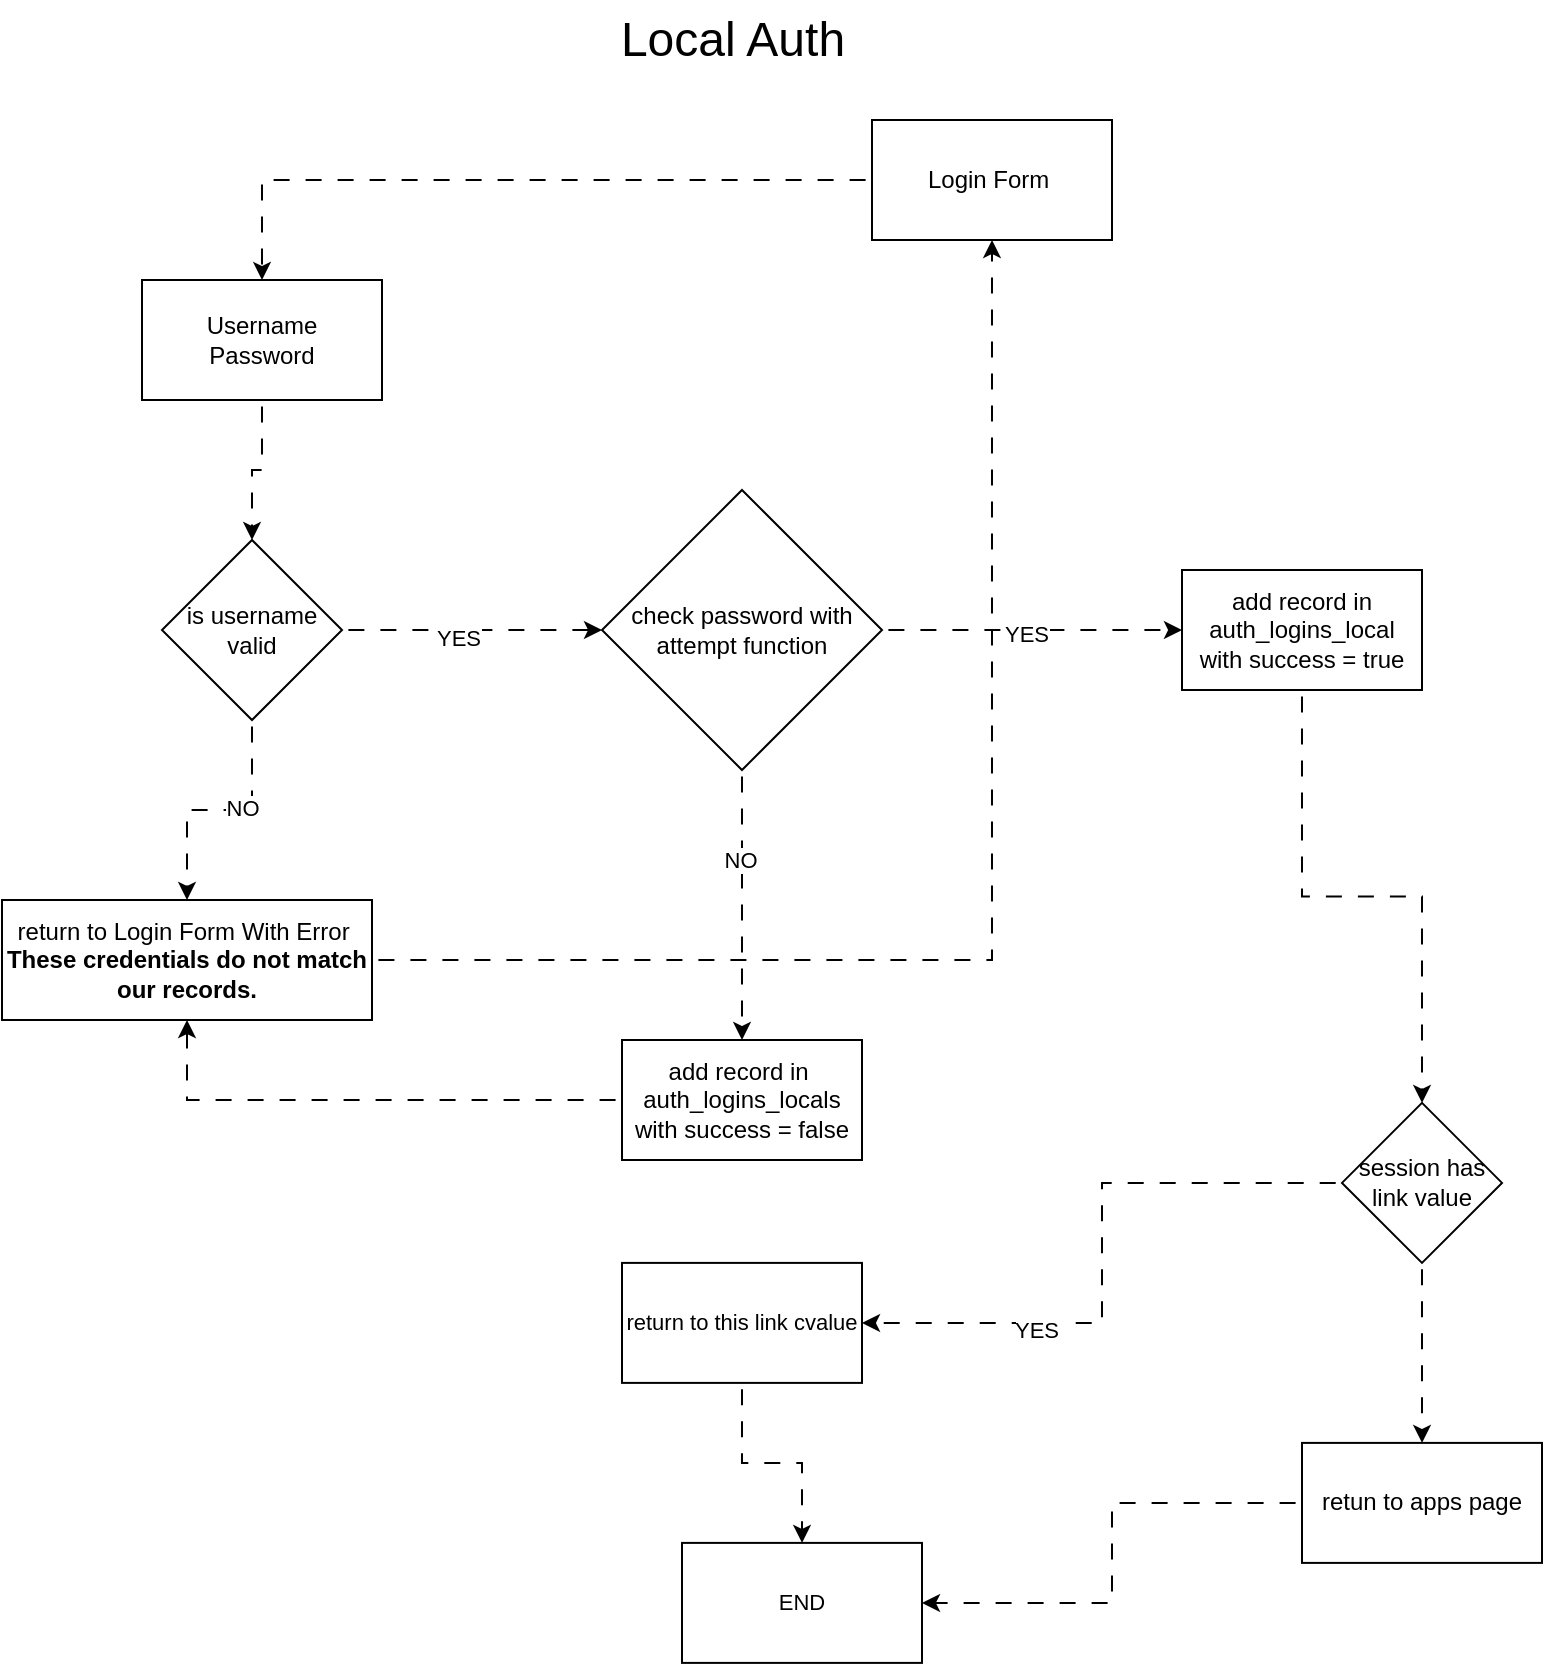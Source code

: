 <mxfile version="24.5.3" type="device" pages="2">
  <diagram id="R2lEEEUBdFMjLlhIrx00" name="Local">
    <mxGraphModel dx="1050" dy="621" grid="1" gridSize="10" guides="1" tooltips="1" connect="1" arrows="1" fold="1" page="1" pageScale="1" pageWidth="850" pageHeight="1100" math="0" shadow="0" extFonts="Permanent Marker^https://fonts.googleapis.com/css?family=Permanent+Marker">
      <root>
        <mxCell id="0" />
        <mxCell id="1" parent="0" />
        <mxCell id="ErzF--s1Le9E3Yfwoh1e-1" value="&lt;font style=&quot;font-size: 24px;&quot;&gt;Local Auth&lt;/font&gt;" style="text;html=1;align=center;verticalAlign=middle;resizable=0;points=[];autosize=1;strokeColor=none;fillColor=none;" parent="1" vertex="1">
          <mxGeometry x="355" y="10" width="140" height="40" as="geometry" />
        </mxCell>
        <mxCell id="ErzF--s1Le9E3Yfwoh1e-4" value="" style="edgeStyle=orthogonalEdgeStyle;rounded=0;orthogonalLoop=1;jettySize=auto;html=1;flowAnimation=1;" parent="1" source="ErzF--s1Le9E3Yfwoh1e-2" target="ErzF--s1Le9E3Yfwoh1e-3" edge="1">
          <mxGeometry relative="1" as="geometry" />
        </mxCell>
        <mxCell id="ErzF--s1Le9E3Yfwoh1e-2" value="Login Form&amp;nbsp;" style="rounded=0;whiteSpace=wrap;html=1;" parent="1" vertex="1">
          <mxGeometry x="495" y="70" width="120" height="60" as="geometry" />
        </mxCell>
        <mxCell id="ErzF--s1Le9E3Yfwoh1e-6" value="" style="edgeStyle=orthogonalEdgeStyle;rounded=0;orthogonalLoop=1;jettySize=auto;html=1;flowAnimation=1;" parent="1" source="ErzF--s1Le9E3Yfwoh1e-3" target="ErzF--s1Le9E3Yfwoh1e-5" edge="1">
          <mxGeometry relative="1" as="geometry" />
        </mxCell>
        <mxCell id="ErzF--s1Le9E3Yfwoh1e-3" value="Username&lt;br&gt;Password" style="rounded=0;whiteSpace=wrap;html=1;" parent="1" vertex="1">
          <mxGeometry x="130" y="150" width="120" height="60" as="geometry" />
        </mxCell>
        <mxCell id="ErzF--s1Le9E3Yfwoh1e-11" value="" style="edgeStyle=orthogonalEdgeStyle;rounded=0;orthogonalLoop=1;jettySize=auto;html=1;flowAnimation=1;" parent="1" source="ErzF--s1Le9E3Yfwoh1e-5" target="ErzF--s1Le9E3Yfwoh1e-10" edge="1">
          <mxGeometry relative="1" as="geometry" />
        </mxCell>
        <mxCell id="ErzF--s1Le9E3Yfwoh1e-13" value="YES" style="edgeLabel;html=1;align=center;verticalAlign=middle;resizable=0;points=[];fontFamily=Helvetica;fontSize=11;fontColor=default;labelBackgroundColor=default;" parent="ErzF--s1Le9E3Yfwoh1e-11" vertex="1" connectable="0">
          <mxGeometry x="-0.105" y="-4" relative="1" as="geometry">
            <mxPoint as="offset" />
          </mxGeometry>
        </mxCell>
        <mxCell id="ErzF--s1Le9E3Yfwoh1e-15" value="" style="edgeStyle=orthogonalEdgeStyle;rounded=0;orthogonalLoop=1;jettySize=auto;html=1;strokeColor=default;align=center;verticalAlign=middle;fontFamily=Helvetica;fontSize=11;fontColor=default;labelBackgroundColor=default;endArrow=classic;flowAnimation=1;" parent="1" source="ErzF--s1Le9E3Yfwoh1e-5" target="ErzF--s1Le9E3Yfwoh1e-14" edge="1">
          <mxGeometry relative="1" as="geometry" />
        </mxCell>
        <mxCell id="ErzF--s1Le9E3Yfwoh1e-16" value="NO" style="edgeLabel;html=1;align=center;verticalAlign=middle;resizable=0;points=[];fontFamily=Helvetica;fontSize=11;fontColor=default;labelBackgroundColor=default;" parent="ErzF--s1Le9E3Yfwoh1e-15" vertex="1" connectable="0">
          <mxGeometry x="-0.182" y="-1" relative="1" as="geometry">
            <mxPoint as="offset" />
          </mxGeometry>
        </mxCell>
        <mxCell id="ErzF--s1Le9E3Yfwoh1e-5" value="is username valid" style="rhombus;whiteSpace=wrap;html=1;rounded=0;" parent="1" vertex="1">
          <mxGeometry x="140" y="280" width="90" height="90" as="geometry" />
        </mxCell>
        <mxCell id="ErzF--s1Le9E3Yfwoh1e-19" value="" style="edgeStyle=orthogonalEdgeStyle;rounded=0;orthogonalLoop=1;jettySize=auto;html=1;strokeColor=default;align=center;verticalAlign=middle;fontFamily=Helvetica;fontSize=11;fontColor=default;labelBackgroundColor=default;endArrow=classic;flowAnimation=1;" parent="1" source="ErzF--s1Le9E3Yfwoh1e-10" target="ErzF--s1Le9E3Yfwoh1e-18" edge="1">
          <mxGeometry relative="1" as="geometry" />
        </mxCell>
        <mxCell id="ErzF--s1Le9E3Yfwoh1e-20" value="NO" style="edgeLabel;html=1;align=center;verticalAlign=middle;resizable=0;points=[];fontFamily=Helvetica;fontSize=11;fontColor=default;labelBackgroundColor=default;" parent="ErzF--s1Le9E3Yfwoh1e-19" vertex="1" connectable="0">
          <mxGeometry x="-0.337" y="-1" relative="1" as="geometry">
            <mxPoint as="offset" />
          </mxGeometry>
        </mxCell>
        <mxCell id="ErzF--s1Le9E3Yfwoh1e-24" value="" style="edgeStyle=orthogonalEdgeStyle;rounded=0;orthogonalLoop=1;jettySize=auto;html=1;strokeColor=default;align=center;verticalAlign=middle;fontFamily=Helvetica;fontSize=11;fontColor=default;labelBackgroundColor=default;endArrow=classic;flowAnimation=1;" parent="1" source="ErzF--s1Le9E3Yfwoh1e-10" target="ErzF--s1Le9E3Yfwoh1e-23" edge="1">
          <mxGeometry relative="1" as="geometry" />
        </mxCell>
        <mxCell id="ErzF--s1Le9E3Yfwoh1e-25" value="YES" style="edgeLabel;html=1;align=center;verticalAlign=middle;resizable=0;points=[];fontFamily=Helvetica;fontSize=11;fontColor=default;labelBackgroundColor=default;" parent="ErzF--s1Le9E3Yfwoh1e-24" vertex="1" connectable="0">
          <mxGeometry x="-0.045" y="-2" relative="1" as="geometry">
            <mxPoint as="offset" />
          </mxGeometry>
        </mxCell>
        <mxCell id="ErzF--s1Le9E3Yfwoh1e-10" value="check password with attempt function" style="rhombus;whiteSpace=wrap;html=1;rounded=0;" parent="1" vertex="1">
          <mxGeometry x="360" y="255" width="140" height="140" as="geometry" />
        </mxCell>
        <mxCell id="ErzF--s1Le9E3Yfwoh1e-17" style="edgeStyle=orthogonalEdgeStyle;rounded=0;orthogonalLoop=1;jettySize=auto;html=1;entryX=0.5;entryY=1;entryDx=0;entryDy=0;strokeColor=default;align=center;verticalAlign=middle;fontFamily=Helvetica;fontSize=11;fontColor=default;labelBackgroundColor=default;endArrow=classic;flowAnimation=1;" parent="1" source="ErzF--s1Le9E3Yfwoh1e-14" target="ErzF--s1Le9E3Yfwoh1e-2" edge="1">
          <mxGeometry relative="1" as="geometry" />
        </mxCell>
        <mxCell id="ErzF--s1Le9E3Yfwoh1e-14" value="return to Login Form With Error&amp;nbsp;&lt;br&gt;&lt;b&gt;These credentials do not match our records.&lt;/b&gt;&lt;br&gt;                    " style="whiteSpace=wrap;html=1;rounded=0;" parent="1" vertex="1">
          <mxGeometry x="60" y="460" width="185" height="60" as="geometry" />
        </mxCell>
        <mxCell id="ErzF--s1Le9E3Yfwoh1e-39" style="edgeStyle=orthogonalEdgeStyle;rounded=0;orthogonalLoop=1;jettySize=auto;html=1;entryX=0.5;entryY=1;entryDx=0;entryDy=0;strokeColor=default;align=center;verticalAlign=middle;fontFamily=Helvetica;fontSize=11;fontColor=default;labelBackgroundColor=default;endArrow=classic;flowAnimation=1;" parent="1" source="ErzF--s1Le9E3Yfwoh1e-18" target="ErzF--s1Le9E3Yfwoh1e-14" edge="1">
          <mxGeometry relative="1" as="geometry" />
        </mxCell>
        <mxCell id="ErzF--s1Le9E3Yfwoh1e-18" value="add record in&amp;nbsp;&lt;br&gt;auth_logins_locals&lt;br&gt;with success = false" style="whiteSpace=wrap;html=1;rounded=0;" parent="1" vertex="1">
          <mxGeometry x="370" y="530" width="120" height="60" as="geometry" />
        </mxCell>
        <mxCell id="ErzF--s1Le9E3Yfwoh1e-27" value="" style="edgeStyle=orthogonalEdgeStyle;rounded=0;orthogonalLoop=1;jettySize=auto;html=1;strokeColor=default;align=center;verticalAlign=middle;fontFamily=Helvetica;fontSize=11;fontColor=default;labelBackgroundColor=default;endArrow=classic;flowAnimation=1;" parent="1" source="ErzF--s1Le9E3Yfwoh1e-23" target="ErzF--s1Le9E3Yfwoh1e-26" edge="1">
          <mxGeometry relative="1" as="geometry" />
        </mxCell>
        <mxCell id="ErzF--s1Le9E3Yfwoh1e-23" value="add record in&lt;br&gt;auth_logins_local&lt;br&gt;with success = true" style="whiteSpace=wrap;html=1;rounded=0;" parent="1" vertex="1">
          <mxGeometry x="650" y="295" width="120" height="60" as="geometry" />
        </mxCell>
        <mxCell id="ErzF--s1Le9E3Yfwoh1e-30" value="" style="edgeStyle=orthogonalEdgeStyle;rounded=0;orthogonalLoop=1;jettySize=auto;html=1;strokeColor=default;align=center;verticalAlign=middle;fontFamily=Helvetica;fontSize=11;fontColor=default;labelBackgroundColor=default;endArrow=classic;flowAnimation=1;" parent="1" source="ErzF--s1Le9E3Yfwoh1e-26" target="ErzF--s1Le9E3Yfwoh1e-29" edge="1">
          <mxGeometry relative="1" as="geometry" />
        </mxCell>
        <mxCell id="ErzF--s1Le9E3Yfwoh1e-31" value="YES" style="edgeLabel;html=1;align=center;verticalAlign=middle;resizable=0;points=[];fontFamily=Helvetica;fontSize=11;fontColor=default;labelBackgroundColor=default;" parent="ErzF--s1Le9E3Yfwoh1e-30" vertex="1" connectable="0">
          <mxGeometry x="0.438" y="3" relative="1" as="geometry">
            <mxPoint as="offset" />
          </mxGeometry>
        </mxCell>
        <mxCell id="ErzF--s1Le9E3Yfwoh1e-33" value="" style="edgeStyle=orthogonalEdgeStyle;rounded=0;orthogonalLoop=1;jettySize=auto;html=1;strokeColor=default;align=center;verticalAlign=middle;fontFamily=Helvetica;fontSize=11;fontColor=default;labelBackgroundColor=default;endArrow=classic;flowAnimation=1;" parent="1" source="ErzF--s1Le9E3Yfwoh1e-26" target="ErzF--s1Le9E3Yfwoh1e-32" edge="1">
          <mxGeometry relative="1" as="geometry" />
        </mxCell>
        <mxCell id="ErzF--s1Le9E3Yfwoh1e-26" value="session has&lt;br&gt;link value" style="rhombus;whiteSpace=wrap;html=1;rounded=0;" parent="1" vertex="1">
          <mxGeometry x="730" y="561.45" width="80" height="80" as="geometry" />
        </mxCell>
        <mxCell id="ErzF--s1Le9E3Yfwoh1e-35" value="" style="edgeStyle=orthogonalEdgeStyle;rounded=0;orthogonalLoop=1;jettySize=auto;html=1;strokeColor=default;align=center;verticalAlign=middle;fontFamily=Helvetica;fontSize=11;fontColor=default;labelBackgroundColor=default;endArrow=classic;flowAnimation=1;" parent="1" source="ErzF--s1Le9E3Yfwoh1e-29" target="ErzF--s1Le9E3Yfwoh1e-34" edge="1">
          <mxGeometry relative="1" as="geometry" />
        </mxCell>
        <mxCell id="ErzF--s1Le9E3Yfwoh1e-29" value="return to this link cvalue" style="whiteSpace=wrap;html=1;rounded=0;fontFamily=Helvetica;fontSize=11;fontColor=default;labelBackgroundColor=default;" parent="1" vertex="1">
          <mxGeometry x="370" y="641.45" width="120" height="60" as="geometry" />
        </mxCell>
        <mxCell id="ErzF--s1Le9E3Yfwoh1e-36" style="edgeStyle=orthogonalEdgeStyle;rounded=0;orthogonalLoop=1;jettySize=auto;html=1;entryX=1;entryY=0.5;entryDx=0;entryDy=0;strokeColor=default;align=center;verticalAlign=middle;fontFamily=Helvetica;fontSize=11;fontColor=default;labelBackgroundColor=default;endArrow=classic;flowAnimation=1;" parent="1" source="ErzF--s1Le9E3Yfwoh1e-32" target="ErzF--s1Le9E3Yfwoh1e-34" edge="1">
          <mxGeometry relative="1" as="geometry" />
        </mxCell>
        <mxCell id="ErzF--s1Le9E3Yfwoh1e-32" value="retun to apps page" style="whiteSpace=wrap;html=1;rounded=0;" parent="1" vertex="1">
          <mxGeometry x="710" y="731.45" width="120" height="60" as="geometry" />
        </mxCell>
        <mxCell id="ErzF--s1Le9E3Yfwoh1e-34" value="END" style="whiteSpace=wrap;html=1;fontSize=11;rounded=0;labelBackgroundColor=default;" parent="1" vertex="1">
          <mxGeometry x="400" y="781.45" width="120" height="60" as="geometry" />
        </mxCell>
      </root>
    </mxGraphModel>
  </diagram>
  <diagram name="azure" id="uHbzLL5evxZoViQEbCkz">
    <mxGraphModel dx="819" dy="478" grid="1" gridSize="10" guides="1" tooltips="1" connect="1" arrows="1" fold="1" page="1" pageScale="1" pageWidth="850" pageHeight="1100" math="0" shadow="0" extFonts="Permanent Marker^https://fonts.googleapis.com/css?family=Permanent+Marker">
      <root>
        <mxCell id="zIA7YQJGB7_FYNTFs--7-0" />
        <mxCell id="zIA7YQJGB7_FYNTFs--7-1" parent="zIA7YQJGB7_FYNTFs--7-0" />
        <mxCell id="zIA7YQJGB7_FYNTFs--7-2" value="&lt;font style=&quot;font-size: 24px;&quot;&gt;Azure AD Auth&lt;/font&gt;" style="text;html=1;align=center;verticalAlign=middle;resizable=0;points=[];autosize=1;strokeColor=none;fillColor=none;" parent="zIA7YQJGB7_FYNTFs--7-1" vertex="1">
          <mxGeometry x="335" y="10" width="180" height="40" as="geometry" />
        </mxCell>
        <mxCell id="zIA7YQJGB7_FYNTFs--7-3" value="" style="edgeStyle=orthogonalEdgeStyle;rounded=0;orthogonalLoop=1;jettySize=auto;html=1;flowAnimation=1;" parent="zIA7YQJGB7_FYNTFs--7-1" source="zIA7YQJGB7_FYNTFs--7-4" target="zIA7YQJGB7_FYNTFs--7-6" edge="1">
          <mxGeometry relative="1" as="geometry" />
        </mxCell>
        <mxCell id="zIA7YQJGB7_FYNTFs--7-4" value="Login Form&amp;nbsp;" style="rounded=0;whiteSpace=wrap;html=1;" parent="zIA7YQJGB7_FYNTFs--7-1" vertex="1">
          <mxGeometry x="410.01" y="80" width="120" height="60" as="geometry" />
        </mxCell>
        <mxCell id="i0iJgGUvQoBmdhlnmH__-3" value="" style="edgeStyle=orthogonalEdgeStyle;rounded=0;orthogonalLoop=1;jettySize=auto;html=1;strokeColor=default;align=center;verticalAlign=middle;fontFamily=Helvetica;fontSize=11;fontColor=default;labelBackgroundColor=default;endArrow=classic;flowAnimation=1;" parent="zIA7YQJGB7_FYNTFs--7-1" source="zIA7YQJGB7_FYNTFs--7-6" target="i0iJgGUvQoBmdhlnmH__-2" edge="1">
          <mxGeometry relative="1" as="geometry" />
        </mxCell>
        <mxCell id="zIA7YQJGB7_FYNTFs--7-6" value="click on&lt;br&gt;Login with entra ID" style="rounded=0;whiteSpace=wrap;html=1;" parent="zIA7YQJGB7_FYNTFs--7-1" vertex="1">
          <mxGeometry x="130" y="150" width="120" height="60" as="geometry" />
        </mxCell>
        <mxCell id="zIA7YQJGB7_FYNTFs--7-27" value="" style="edgeStyle=orthogonalEdgeStyle;rounded=0;orthogonalLoop=1;jettySize=auto;html=1;strokeColor=default;align=center;verticalAlign=middle;fontFamily=Helvetica;fontSize=11;fontColor=default;labelBackgroundColor=default;endArrow=classic;flowAnimation=1;entryX=0;entryY=0.5;entryDx=0;entryDy=0;" parent="zIA7YQJGB7_FYNTFs--7-1" source="zIA7YQJGB7_FYNTFs--7-28" target="zIA7YQJGB7_FYNTFs--7-31" edge="1">
          <mxGeometry relative="1" as="geometry" />
        </mxCell>
        <mxCell id="zIA7YQJGB7_FYNTFs--7-28" value="return to this link cvalue" style="whiteSpace=wrap;html=1;rounded=0;fontFamily=Helvetica;fontSize=11;fontColor=default;labelBackgroundColor=default;" parent="zIA7YQJGB7_FYNTFs--7-1" vertex="1">
          <mxGeometry x="240" y="940" width="120" height="60" as="geometry" />
        </mxCell>
        <mxCell id="i0iJgGUvQoBmdhlnmH__-1" style="edgeStyle=orthogonalEdgeStyle;rounded=0;orthogonalLoop=1;jettySize=auto;html=1;entryX=1;entryY=0.5;entryDx=0;entryDy=0;strokeColor=default;align=center;verticalAlign=middle;fontFamily=Helvetica;fontSize=11;fontColor=default;labelBackgroundColor=default;endArrow=classic;flowAnimation=1;" parent="zIA7YQJGB7_FYNTFs--7-1" source="zIA7YQJGB7_FYNTFs--7-30" target="zIA7YQJGB7_FYNTFs--7-31" edge="1">
          <mxGeometry relative="1" as="geometry" />
        </mxCell>
        <mxCell id="zIA7YQJGB7_FYNTFs--7-30" value="retun to apps page" style="whiteSpace=wrap;html=1;rounded=0;" parent="zIA7YQJGB7_FYNTFs--7-1" vertex="1">
          <mxGeometry x="630" y="930" width="120" height="60" as="geometry" />
        </mxCell>
        <mxCell id="zIA7YQJGB7_FYNTFs--7-31" value="END" style="whiteSpace=wrap;html=1;fontSize=11;rounded=0;labelBackgroundColor=default;" parent="zIA7YQJGB7_FYNTFs--7-1" vertex="1">
          <mxGeometry x="410" y="980" width="120" height="60" as="geometry" />
        </mxCell>
        <mxCell id="i0iJgGUvQoBmdhlnmH__-5" value="" style="edgeStyle=orthogonalEdgeStyle;rounded=0;orthogonalLoop=1;jettySize=auto;html=1;strokeColor=default;align=center;verticalAlign=middle;fontFamily=Helvetica;fontSize=11;fontColor=default;labelBackgroundColor=default;endArrow=classic;flowAnimation=1;" parent="zIA7YQJGB7_FYNTFs--7-1" source="i0iJgGUvQoBmdhlnmH__-2" target="i0iJgGUvQoBmdhlnmH__-4" edge="1">
          <mxGeometry relative="1" as="geometry" />
        </mxCell>
        <mxCell id="i0iJgGUvQoBmdhlnmH__-2" value="login with microsoft 365&amp;nbsp;" style="whiteSpace=wrap;html=1;rounded=0;" parent="zIA7YQJGB7_FYNTFs--7-1" vertex="1">
          <mxGeometry x="130" y="290" width="120" height="60" as="geometry" />
        </mxCell>
        <mxCell id="i0iJgGUvQoBmdhlnmH__-10" value="" style="edgeStyle=orthogonalEdgeStyle;rounded=0;orthogonalLoop=1;jettySize=auto;html=1;strokeColor=default;align=center;verticalAlign=middle;fontFamily=Helvetica;fontSize=11;fontColor=default;labelBackgroundColor=default;endArrow=classic;flowAnimation=1;" parent="zIA7YQJGB7_FYNTFs--7-1" source="i0iJgGUvQoBmdhlnmH__-4" target="i0iJgGUvQoBmdhlnmH__-9" edge="1">
          <mxGeometry relative="1" as="geometry" />
        </mxCell>
        <mxCell id="i0iJgGUvQoBmdhlnmH__-11" value="NO" style="edgeLabel;html=1;align=center;verticalAlign=middle;resizable=0;points=[];fontFamily=Helvetica;fontSize=11;fontColor=default;labelBackgroundColor=default;" parent="i0iJgGUvQoBmdhlnmH__-10" vertex="1" connectable="0">
          <mxGeometry x="-0.12" y="1" relative="1" as="geometry">
            <mxPoint as="offset" />
          </mxGeometry>
        </mxCell>
        <mxCell id="i0iJgGUvQoBmdhlnmH__-36" value="" style="edgeStyle=orthogonalEdgeStyle;rounded=0;orthogonalLoop=1;jettySize=auto;html=1;strokeColor=default;align=center;verticalAlign=middle;fontFamily=Helvetica;fontSize=11;fontColor=default;labelBackgroundColor=default;endArrow=classic;flowAnimation=1;" parent="zIA7YQJGB7_FYNTFs--7-1" source="i0iJgGUvQoBmdhlnmH__-4" target="i0iJgGUvQoBmdhlnmH__-35" edge="1">
          <mxGeometry relative="1" as="geometry" />
        </mxCell>
        <mxCell id="i0iJgGUvQoBmdhlnmH__-37" value="YES" style="edgeLabel;html=1;align=center;verticalAlign=middle;resizable=0;points=[];fontFamily=Helvetica;fontSize=11;fontColor=default;labelBackgroundColor=default;" parent="i0iJgGUvQoBmdhlnmH__-36" vertex="1" connectable="0">
          <mxGeometry x="-0.444" relative="1" as="geometry">
            <mxPoint as="offset" />
          </mxGeometry>
        </mxCell>
        <mxCell id="i0iJgGUvQoBmdhlnmH__-4" value="return csuccess&lt;br&gt;and get token&lt;div&gt;&lt;br&gt;&lt;/div&gt;" style="rhombus;whiteSpace=wrap;html=1;rounded=0;" parent="zIA7YQJGB7_FYNTFs--7-1" vertex="1">
          <mxGeometry x="110" y="410" width="160" height="130" as="geometry" />
        </mxCell>
        <mxCell id="i0iJgGUvQoBmdhlnmH__-13" value="" style="edgeStyle=orthogonalEdgeStyle;rounded=0;orthogonalLoop=1;jettySize=auto;html=1;strokeColor=default;align=center;verticalAlign=middle;fontFamily=Helvetica;fontSize=11;fontColor=default;labelBackgroundColor=default;endArrow=classic;flowAnimation=1;" parent="zIA7YQJGB7_FYNTFs--7-1" source="i0iJgGUvQoBmdhlnmH__-9" target="i0iJgGUvQoBmdhlnmH__-12" edge="1">
          <mxGeometry relative="1" as="geometry" />
        </mxCell>
        <mxCell id="i0iJgGUvQoBmdhlnmH__-20" value="YES" style="edgeLabel;html=1;align=center;verticalAlign=middle;resizable=0;points=[];fontFamily=Helvetica;fontSize=11;fontColor=default;labelBackgroundColor=default;" parent="i0iJgGUvQoBmdhlnmH__-13" vertex="1" connectable="0">
          <mxGeometry x="-0.234" y="1" relative="1" as="geometry">
            <mxPoint as="offset" />
          </mxGeometry>
        </mxCell>
        <mxCell id="i0iJgGUvQoBmdhlnmH__-21" style="edgeStyle=orthogonalEdgeStyle;rounded=0;orthogonalLoop=1;jettySize=auto;html=1;entryX=0.5;entryY=1;entryDx=0;entryDy=0;strokeColor=default;align=center;verticalAlign=middle;fontFamily=Helvetica;fontSize=11;fontColor=default;labelBackgroundColor=default;endArrow=classic;flowAnimation=1;" parent="zIA7YQJGB7_FYNTFs--7-1" source="i0iJgGUvQoBmdhlnmH__-9" target="i0iJgGUvQoBmdhlnmH__-17" edge="1">
          <mxGeometry relative="1" as="geometry" />
        </mxCell>
        <mxCell id="i0iJgGUvQoBmdhlnmH__-22" value="NO" style="edgeLabel;html=1;align=center;verticalAlign=middle;resizable=0;points=[];fontFamily=Helvetica;fontSize=11;fontColor=default;labelBackgroundColor=default;" parent="i0iJgGUvQoBmdhlnmH__-21" vertex="1" connectable="0">
          <mxGeometry x="-0.072" y="-1" relative="1" as="geometry">
            <mxPoint as="offset" />
          </mxGeometry>
        </mxCell>
        <mxCell id="i0iJgGUvQoBmdhlnmH__-9" value="return with email&amp;nbsp;" style="rhombus;whiteSpace=wrap;html=1;rounded=0;" parent="zIA7YQJGB7_FYNTFs--7-1" vertex="1">
          <mxGeometry x="397.5" y="412.5" width="145" height="127.5" as="geometry" />
        </mxCell>
        <mxCell id="i0iJgGUvQoBmdhlnmH__-15" value="" style="edgeStyle=orthogonalEdgeStyle;rounded=0;orthogonalLoop=1;jettySize=auto;html=1;strokeColor=default;align=center;verticalAlign=middle;fontFamily=Helvetica;fontSize=11;fontColor=default;labelBackgroundColor=default;endArrow=classic;flowAnimation=1;" parent="zIA7YQJGB7_FYNTFs--7-1" source="i0iJgGUvQoBmdhlnmH__-12" target="i0iJgGUvQoBmdhlnmH__-14" edge="1">
          <mxGeometry relative="1" as="geometry" />
        </mxCell>
        <mxCell id="i0iJgGUvQoBmdhlnmH__-16" value="YES&lt;div&gt;&lt;br&gt;&lt;/div&gt;" style="edgeLabel;html=1;align=center;verticalAlign=middle;resizable=0;points=[];fontFamily=Helvetica;fontSize=11;fontColor=default;labelBackgroundColor=default;" parent="i0iJgGUvQoBmdhlnmH__-15" vertex="1" connectable="0">
          <mxGeometry x="0.001" y="3" relative="1" as="geometry">
            <mxPoint as="offset" />
          </mxGeometry>
        </mxCell>
        <mxCell id="i0iJgGUvQoBmdhlnmH__-24" value="" style="edgeStyle=orthogonalEdgeStyle;rounded=0;orthogonalLoop=1;jettySize=auto;html=1;strokeColor=default;align=center;verticalAlign=middle;fontFamily=Helvetica;fontSize=11;fontColor=default;labelBackgroundColor=default;endArrow=classic;flowAnimation=1;exitX=1;exitY=0.5;exitDx=0;exitDy=0;entryX=1;entryY=0.5;entryDx=0;entryDy=0;" parent="zIA7YQJGB7_FYNTFs--7-1" source="i0iJgGUvQoBmdhlnmH__-12" target="i0iJgGUvQoBmdhlnmH__-23" edge="1">
          <mxGeometry relative="1" as="geometry" />
        </mxCell>
        <mxCell id="i0iJgGUvQoBmdhlnmH__-26" value="NO" style="edgeLabel;html=1;align=center;verticalAlign=middle;resizable=0;points=[];fontFamily=Helvetica;fontSize=11;fontColor=default;labelBackgroundColor=default;" parent="i0iJgGUvQoBmdhlnmH__-24" vertex="1" connectable="0">
          <mxGeometry x="-0.095" relative="1" as="geometry">
            <mxPoint as="offset" />
          </mxGeometry>
        </mxCell>
        <mxCell id="i0iJgGUvQoBmdhlnmH__-12" value="this mail in our employees" style="rhombus;whiteSpace=wrap;html=1;rounded=0;" parent="zIA7YQJGB7_FYNTFs--7-1" vertex="1">
          <mxGeometry x="660" y="413.75" width="126.25" height="126.25" as="geometry" />
        </mxCell>
        <mxCell id="i0iJgGUvQoBmdhlnmH__-18" value="" style="edgeStyle=orthogonalEdgeStyle;rounded=0;orthogonalLoop=1;jettySize=auto;html=1;strokeColor=default;align=center;verticalAlign=middle;fontFamily=Helvetica;fontSize=11;fontColor=default;labelBackgroundColor=default;endArrow=classic;flowAnimation=1;" parent="zIA7YQJGB7_FYNTFs--7-1" source="i0iJgGUvQoBmdhlnmH__-14" target="i0iJgGUvQoBmdhlnmH__-17" edge="1">
          <mxGeometry relative="1" as="geometry" />
        </mxCell>
        <mxCell id="i0iJgGUvQoBmdhlnmH__-14" value="add record in&amp;nbsp;&lt;br&gt;auth_logins_azure&lt;br&gt;with success = false" style="whiteSpace=wrap;html=1;rounded=0;" parent="zIA7YQJGB7_FYNTFs--7-1" vertex="1">
          <mxGeometry x="663.125" y="300.005" width="120" height="60" as="geometry" />
        </mxCell>
        <mxCell id="i0iJgGUvQoBmdhlnmH__-19" style="edgeStyle=orthogonalEdgeStyle;rounded=0;orthogonalLoop=1;jettySize=auto;html=1;entryX=0.5;entryY=1;entryDx=0;entryDy=0;strokeColor=default;align=center;verticalAlign=middle;fontFamily=Helvetica;fontSize=11;fontColor=default;labelBackgroundColor=default;endArrow=classic;flowAnimation=1;" parent="zIA7YQJGB7_FYNTFs--7-1" source="i0iJgGUvQoBmdhlnmH__-17" target="zIA7YQJGB7_FYNTFs--7-4" edge="1">
          <mxGeometry relative="1" as="geometry" />
        </mxCell>
        <mxCell id="i0iJgGUvQoBmdhlnmH__-17" value="return to login page&amp;nbsp;&lt;br&gt;with&lt;br&gt;login field" style="whiteSpace=wrap;html=1;rounded=0;" parent="zIA7YQJGB7_FYNTFs--7-1" vertex="1">
          <mxGeometry x="410.005" y="210.005" width="120" height="60" as="geometry" />
        </mxCell>
        <mxCell id="i0iJgGUvQoBmdhlnmH__-25" style="edgeStyle=orthogonalEdgeStyle;rounded=0;orthogonalLoop=1;jettySize=auto;html=1;entryX=1;entryY=0.5;entryDx=0;entryDy=0;strokeColor=default;align=center;verticalAlign=middle;fontFamily=Helvetica;fontSize=11;fontColor=default;labelBackgroundColor=default;endArrow=classic;flowAnimation=1;" parent="zIA7YQJGB7_FYNTFs--7-1" source="i0iJgGUvQoBmdhlnmH__-23" target="zIA7YQJGB7_FYNTFs--7-4" edge="1">
          <mxGeometry relative="1" as="geometry" />
        </mxCell>
        <mxCell id="i0iJgGUvQoBmdhlnmH__-23" value="return to login page&amp;nbsp;&lt;br&gt;with&lt;br&gt;you are not in our org" style="whiteSpace=wrap;html=1;rounded=0;" parent="zIA7YQJGB7_FYNTFs--7-1" vertex="1">
          <mxGeometry x="569.995" y="80.005" width="120" height="60" as="geometry" />
        </mxCell>
        <mxCell id="i0iJgGUvQoBmdhlnmH__-39" value="" style="edgeStyle=orthogonalEdgeStyle;rounded=0;orthogonalLoop=1;jettySize=auto;html=1;strokeColor=default;align=center;verticalAlign=middle;fontFamily=Helvetica;fontSize=11;fontColor=default;labelBackgroundColor=default;endArrow=classic;flowAnimation=1;" parent="zIA7YQJGB7_FYNTFs--7-1" source="i0iJgGUvQoBmdhlnmH__-35" target="i0iJgGUvQoBmdhlnmH__-38" edge="1">
          <mxGeometry relative="1" as="geometry" />
        </mxCell>
        <mxCell id="i0iJgGUvQoBmdhlnmH__-40" value="YES" style="edgeLabel;html=1;align=center;verticalAlign=middle;resizable=0;points=[];fontFamily=Helvetica;fontSize=11;fontColor=default;labelBackgroundColor=default;" parent="i0iJgGUvQoBmdhlnmH__-39" vertex="1" connectable="0">
          <mxGeometry x="-0.431" y="-4" relative="1" as="geometry">
            <mxPoint as="offset" />
          </mxGeometry>
        </mxCell>
        <mxCell id="i0iJgGUvQoBmdhlnmH__-47" style="edgeStyle=orthogonalEdgeStyle;rounded=0;orthogonalLoop=1;jettySize=auto;html=1;entryX=0.5;entryY=1;entryDx=0;entryDy=0;strokeColor=default;align=center;verticalAlign=middle;fontFamily=Helvetica;fontSize=11;fontColor=default;labelBackgroundColor=default;endArrow=classic;flowAnimation=1;" parent="zIA7YQJGB7_FYNTFs--7-1" source="i0iJgGUvQoBmdhlnmH__-35" target="i0iJgGUvQoBmdhlnmH__-23" edge="1">
          <mxGeometry relative="1" as="geometry" />
        </mxCell>
        <mxCell id="i0iJgGUvQoBmdhlnmH__-50" value="NO" style="edgeLabel;html=1;align=center;verticalAlign=middle;resizable=0;points=[];fontFamily=Helvetica;fontSize=11;fontColor=default;labelBackgroundColor=default;" parent="i0iJgGUvQoBmdhlnmH__-47" vertex="1" connectable="0">
          <mxGeometry x="-0.724" y="1" relative="1" as="geometry">
            <mxPoint as="offset" />
          </mxGeometry>
        </mxCell>
        <mxCell id="i0iJgGUvQoBmdhlnmH__-35" value="this email in our employees" style="rhombus;whiteSpace=wrap;html=1;rounded=0;" parent="zIA7YQJGB7_FYNTFs--7-1" vertex="1">
          <mxGeometry x="125" y="605" width="130" height="115" as="geometry" />
        </mxCell>
        <mxCell id="i0iJgGUvQoBmdhlnmH__-43" value="" style="edgeStyle=orthogonalEdgeStyle;rounded=0;orthogonalLoop=1;jettySize=auto;html=1;strokeColor=default;align=center;verticalAlign=middle;fontFamily=Helvetica;fontSize=11;fontColor=default;labelBackgroundColor=default;endArrow=classic;flowAnimation=1;" parent="zIA7YQJGB7_FYNTFs--7-1" source="i0iJgGUvQoBmdhlnmH__-38" target="i0iJgGUvQoBmdhlnmH__-42" edge="1">
          <mxGeometry relative="1" as="geometry" />
        </mxCell>
        <mxCell id="i0iJgGUvQoBmdhlnmH__-38" value="Login employee with&amp;nbsp;&lt;br&gt;loginById Function" style="whiteSpace=wrap;html=1;rounded=0;" parent="zIA7YQJGB7_FYNTFs--7-1" vertex="1">
          <mxGeometry x="130" y="770" width="120" height="60" as="geometry" />
        </mxCell>
        <mxCell id="i0iJgGUvQoBmdhlnmH__-52" value="" style="edgeStyle=orthogonalEdgeStyle;rounded=0;orthogonalLoop=1;jettySize=auto;html=1;strokeColor=default;align=center;verticalAlign=middle;fontFamily=Helvetica;fontSize=11;fontColor=default;labelBackgroundColor=default;endArrow=classic;flowAnimation=1;" parent="zIA7YQJGB7_FYNTFs--7-1" source="i0iJgGUvQoBmdhlnmH__-42" target="i0iJgGUvQoBmdhlnmH__-51" edge="1">
          <mxGeometry relative="1" as="geometry" />
        </mxCell>
        <mxCell id="i0iJgGUvQoBmdhlnmH__-42" value="add record in &#xa;auth_logins_azure&#xa;with success = true" style="whiteSpace=wrap;html=1;rounded=0;fontFamily=Helvetica;fontSize=11;fontColor=default;labelBackgroundColor=default;" parent="zIA7YQJGB7_FYNTFs--7-1" vertex="1">
          <mxGeometry x="440" y="720" width="120" height="60" as="geometry" />
        </mxCell>
        <mxCell id="i0iJgGUvQoBmdhlnmH__-53" value="NO" style="edgeStyle=orthogonalEdgeStyle;rounded=0;orthogonalLoop=1;jettySize=auto;html=1;entryX=0.5;entryY=0;entryDx=0;entryDy=0;strokeColor=default;align=center;verticalAlign=middle;fontFamily=Helvetica;fontSize=11;fontColor=default;labelBackgroundColor=default;endArrow=classic;flowAnimation=1;" parent="zIA7YQJGB7_FYNTFs--7-1" source="i0iJgGUvQoBmdhlnmH__-51" target="zIA7YQJGB7_FYNTFs--7-30" edge="1">
          <mxGeometry relative="1" as="geometry" />
        </mxCell>
        <mxCell id="i0iJgGUvQoBmdhlnmH__-51" value="session has&amp;nbsp;&lt;br&gt;link value" style="rhombus;whiteSpace=wrap;html=1;fontSize=11;rounded=0;labelBackgroundColor=default;" parent="zIA7YQJGB7_FYNTFs--7-1" vertex="1">
          <mxGeometry x="410.01" y="830" width="120" height="120" as="geometry" />
        </mxCell>
        <mxCell id="i0iJgGUvQoBmdhlnmH__-54" style="edgeStyle=orthogonalEdgeStyle;rounded=0;orthogonalLoop=1;jettySize=auto;html=1;entryX=0.43;entryY=0;entryDx=0;entryDy=0;entryPerimeter=0;strokeColor=default;align=center;verticalAlign=middle;fontFamily=Helvetica;fontSize=11;fontColor=default;labelBackgroundColor=default;endArrow=classic;flowAnimation=1;" parent="zIA7YQJGB7_FYNTFs--7-1" source="i0iJgGUvQoBmdhlnmH__-51" target="zIA7YQJGB7_FYNTFs--7-28" edge="1">
          <mxGeometry relative="1" as="geometry" />
        </mxCell>
        <mxCell id="i0iJgGUvQoBmdhlnmH__-55" value="YES" style="edgeLabel;html=1;align=center;verticalAlign=middle;resizable=0;points=[];fontFamily=Helvetica;fontSize=11;fontColor=default;labelBackgroundColor=default;" parent="i0iJgGUvQoBmdhlnmH__-54" vertex="1" connectable="0">
          <mxGeometry x="-0.29" relative="1" as="geometry">
            <mxPoint as="offset" />
          </mxGeometry>
        </mxCell>
      </root>
    </mxGraphModel>
  </diagram>
</mxfile>
